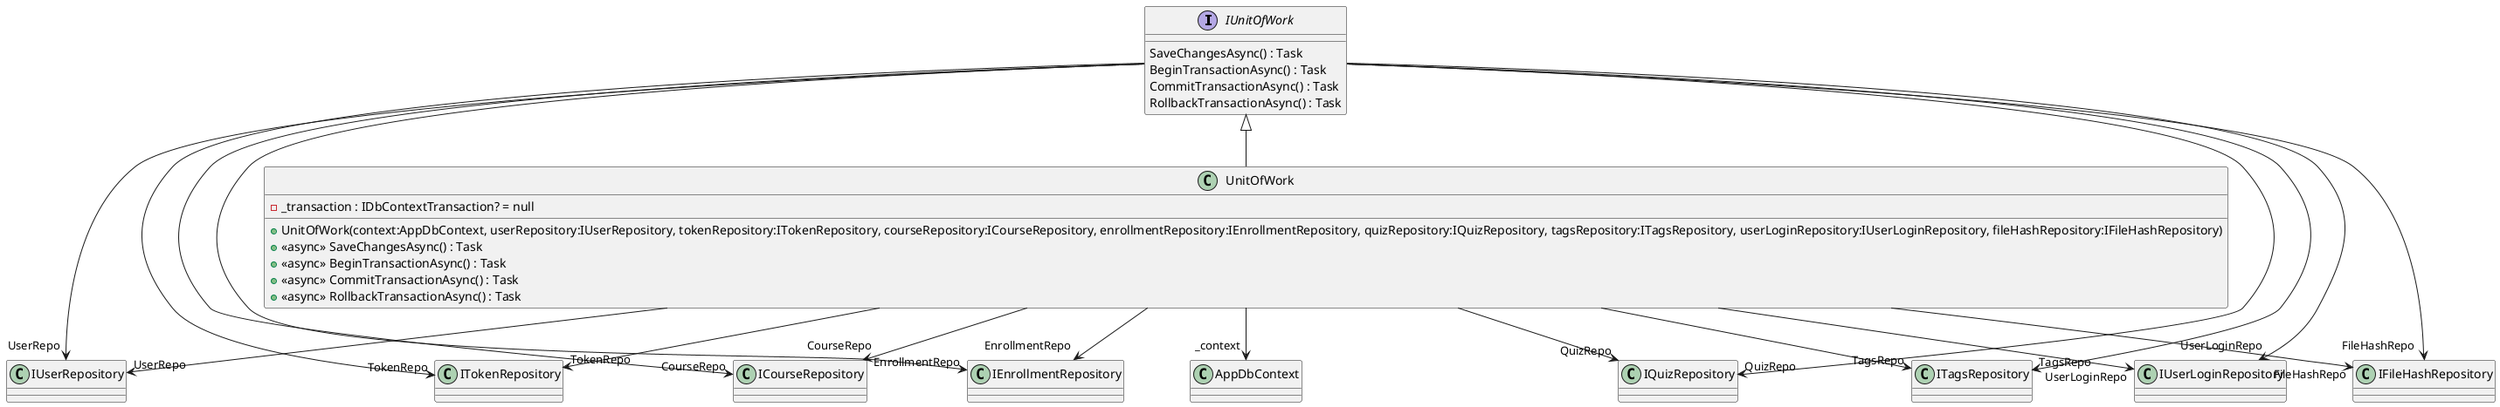 @startuml
interface IUnitOfWork {
    SaveChangesAsync() : Task
    BeginTransactionAsync() : Task
    CommitTransactionAsync() : Task
    RollbackTransactionAsync() : Task
}
class UnitOfWork {
    - _transaction : IDbContextTransaction? = null
    + UnitOfWork(context:AppDbContext, userRepository:IUserRepository, tokenRepository:ITokenRepository, courseRepository:ICourseRepository, enrollmentRepository:IEnrollmentRepository, quizRepository:IQuizRepository, tagsRepository:ITagsRepository, userLoginRepository:IUserLoginRepository, fileHashRepository:IFileHashRepository)
    + <<async>> SaveChangesAsync() : Task
    + <<async>> BeginTransactionAsync() : Task
    + <<async>> CommitTransactionAsync() : Task
    + <<async>> RollbackTransactionAsync() : Task
}
IUnitOfWork --> "UserRepo" IUserRepository
IUnitOfWork --> "TokenRepo" ITokenRepository
IUnitOfWork --> "CourseRepo" ICourseRepository
IUnitOfWork --> "EnrollmentRepo" IEnrollmentRepository
IUnitOfWork --> "QuizRepo" IQuizRepository
IUnitOfWork --> "TagsRepo" ITagsRepository
IUnitOfWork --> "UserLoginRepo" IUserLoginRepository
IUnitOfWork --> "FileHashRepo" IFileHashRepository
IUnitOfWork <|-- UnitOfWork
UnitOfWork --> "_context" AppDbContext
UnitOfWork --> "UserRepo" IUserRepository
UnitOfWork --> "TokenRepo" ITokenRepository
UnitOfWork --> "CourseRepo" ICourseRepository
UnitOfWork --> "EnrollmentRepo" IEnrollmentRepository
UnitOfWork --> "QuizRepo" IQuizRepository
UnitOfWork --> "TagsRepo" ITagsRepository
UnitOfWork --> "UserLoginRepo" IUserLoginRepository
UnitOfWork --> "FileHashRepo" IFileHashRepository
@enduml
